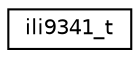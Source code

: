 digraph "Graphical Class Hierarchy"
{
 // LATEX_PDF_SIZE
  edge [fontname="Helvetica",fontsize="10",labelfontname="Helvetica",labelfontsize="10"];
  node [fontname="Helvetica",fontsize="10",shape=record];
  rankdir="LR";
  Node0 [label="ili9341_t",height=0.2,width=0.4,color="black", fillcolor="white", style="filled",URL="$structili9341__t.html",tooltip="Device descriptor for a ili9341."];
}
